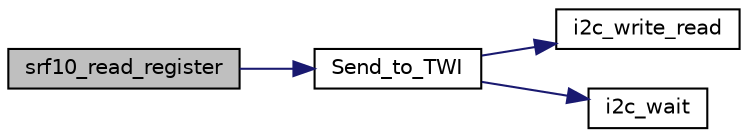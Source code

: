 digraph G
{
  edge [fontname="Helvetica",fontsize="10",labelfontname="Helvetica",labelfontsize="10"];
  node [fontname="Helvetica",fontsize="10",shape=record];
  rankdir="LR";
  Node1 [label="srf10_read_register",height=0.2,width=0.4,color="black", fillcolor="grey75", style="filled" fontcolor="black"];
  Node1 -> Node2 [color="midnightblue",fontsize="10",style="solid",fontname="Helvetica"];
  Node2 [label="Send_to_TWI",height=0.2,width=0.4,color="black", fillcolor="white", style="filled",URL="$twi_8c.html#a6abb3fb5269ea88940402079231142c5"];
  Node2 -> Node3 [color="midnightblue",fontsize="10",style="solid",fontname="Helvetica"];
  Node3 [label="i2c_write_read",height=0.2,width=0.4,color="black", fillcolor="white", style="filled",URL="$i2c_8h.html#a390db7ff461cfff9cdd522dfb90fe23e"];
  Node2 -> Node4 [color="midnightblue",fontsize="10",style="solid",fontname="Helvetica"];
  Node4 [label="i2c_wait",height=0.2,width=0.4,color="black", fillcolor="white", style="filled",URL="$i2c_8h.html#a8d0292580689dd8b7e0b441cf0e6c383"];
}
